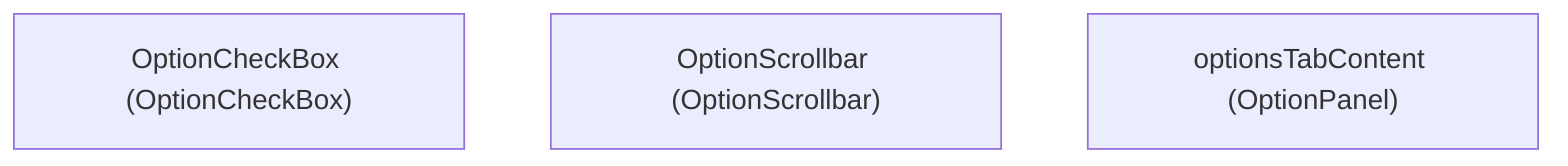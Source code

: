 graph TD
    W0["OptionCheckBox (OptionCheckBox)"]
    W1["OptionScrollbar (OptionScrollbar)"]
    W2["optionsTabContent (OptionPanel)"]